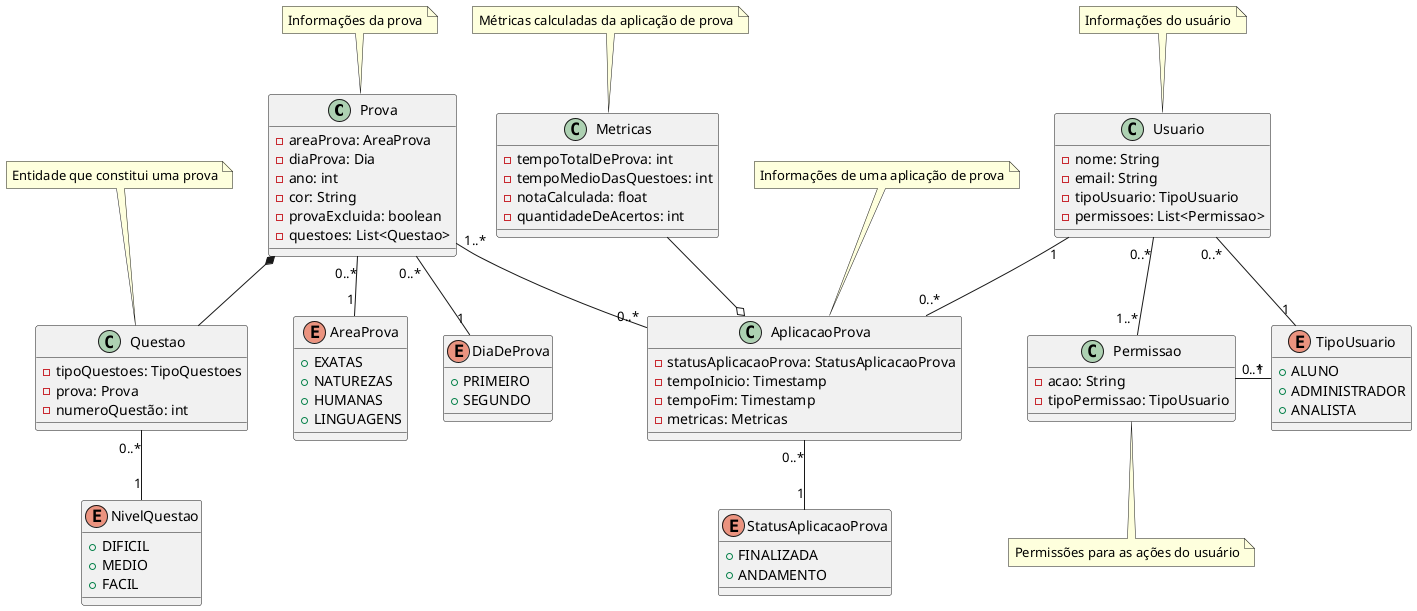 @startuml

/' CLASSES E ENUMS '/

class Prova{
    - areaProva: AreaProva
    - diaProva: Dia
    - ano: int
    - cor: String
    - provaExcluida: boolean
    - questoes: List<Questao>
}

class Usuario{
    - nome: String
    - email: String
    - tipoUsuario: TipoUsuario
    - permissoes: List<Permissao>
}

class Questao{
    - tipoQuestoes: TipoQuestoes
    - prova: Prova
    - numeroQuestão: int
}

class Metricas{
    - tempoTotalDeProva: int
    - tempoMedioDasQuestoes: int
    - notaCalculada: float
    - quantidadeDeAcertos: int
}

class AplicacaoProva{
    - statusAplicacaoProva: StatusAplicacaoProva
    - tempoInicio: Timestamp
    - tempoFim: Timestamp
    - metricas: Metricas
}

class Permissao{
    - acao: String
    - tipoPermissao: TipoUsuario
}

Enum AreaProva{
    + EXATAS
    + NATUREZAS
    + HUMANAS
    + LINGUAGENS
}
Enum NivelQuestao{
    + DIFICIL
    + MEDIO
    + FACIL
}
Enum TipoUsuario{
    + ALUNO
    + ADMINISTRADOR
    + ANALISTA
}
Enum DiaDeProva{
    + PRIMEIRO
    + SEGUNDO
}
Enum StatusAplicacaoProva{
    + FINALIZADA
    + ANDAMENTO
}

/' RELAÇÕES '/

Prova "1..*" -- "0..*" AplicacaoProva
Prova  *--  Questao
Prova "0..*"--"1" DiaDeProva
Prova "0..*"-- "1" AreaProva

Usuario "1" -- "0..*" AplicacaoProva
Usuario "0..*" -- "1..*" Permissao
Usuario "0..*" - "1" TipoUsuario

Metricas --o AplicacaoProva

Questao "0..*" --"1" NivelQuestao

AplicacaoProva "0..*" -- "1" StatusAplicacaoProva

Permissao "0..*" - "1" TipoUsuario

/' NOTAS'/

note bottom of Permissao: Permissões para as ações do usuário
note top of Usuario: Informações do usuário
note top of Questao: Entidade que constitui uma prova
note top of Prova : Informações da prova
note top of AplicacaoProva : Informações de uma aplicação de prova
note top of Metricas : Métricas calculadas da aplicação de prova

@enduml